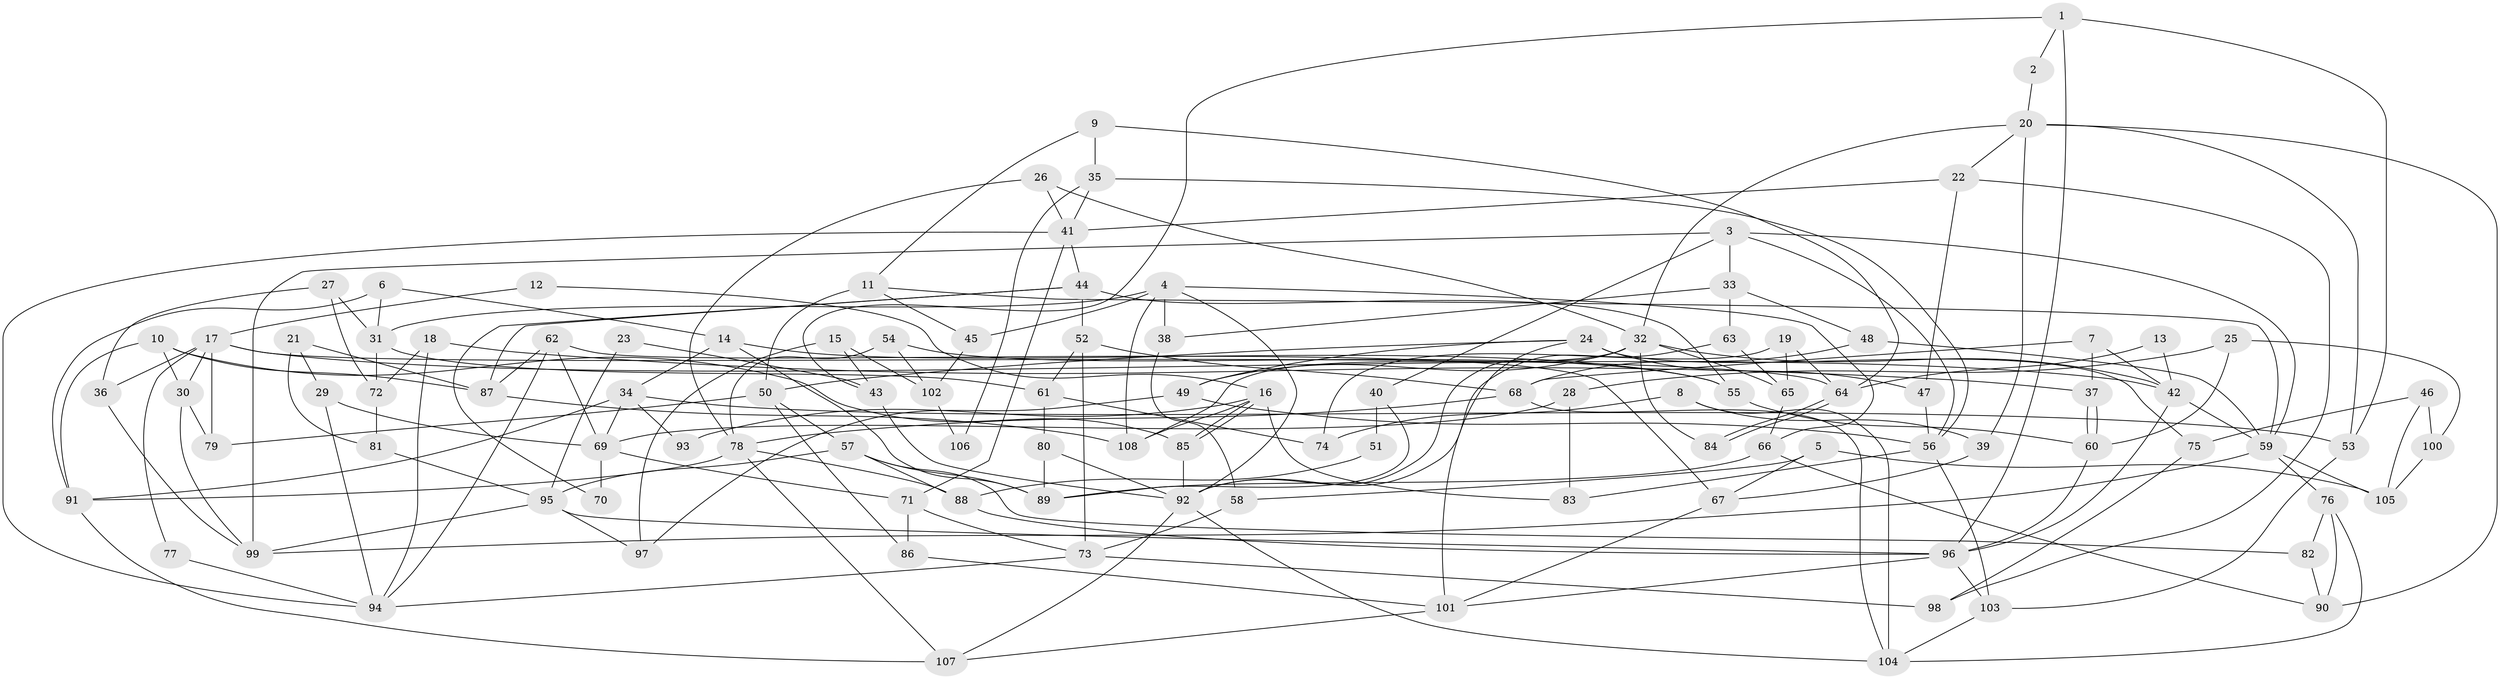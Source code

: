 // Generated by graph-tools (version 1.1) at 2025/50/03/09/25 04:50:21]
// undirected, 108 vertices, 216 edges
graph export_dot {
graph [start="1"]
  node [color=gray90,style=filled];
  1;
  2;
  3;
  4;
  5;
  6;
  7;
  8;
  9;
  10;
  11;
  12;
  13;
  14;
  15;
  16;
  17;
  18;
  19;
  20;
  21;
  22;
  23;
  24;
  25;
  26;
  27;
  28;
  29;
  30;
  31;
  32;
  33;
  34;
  35;
  36;
  37;
  38;
  39;
  40;
  41;
  42;
  43;
  44;
  45;
  46;
  47;
  48;
  49;
  50;
  51;
  52;
  53;
  54;
  55;
  56;
  57;
  58;
  59;
  60;
  61;
  62;
  63;
  64;
  65;
  66;
  67;
  68;
  69;
  70;
  71;
  72;
  73;
  74;
  75;
  76;
  77;
  78;
  79;
  80;
  81;
  82;
  83;
  84;
  85;
  86;
  87;
  88;
  89;
  90;
  91;
  92;
  93;
  94;
  95;
  96;
  97;
  98;
  99;
  100;
  101;
  102;
  103;
  104;
  105;
  106;
  107;
  108;
  1 -- 53;
  1 -- 96;
  1 -- 2;
  1 -- 43;
  2 -- 20;
  3 -- 33;
  3 -- 59;
  3 -- 40;
  3 -- 56;
  3 -- 99;
  4 -- 66;
  4 -- 92;
  4 -- 31;
  4 -- 38;
  4 -- 45;
  4 -- 108;
  5 -- 58;
  5 -- 67;
  5 -- 105;
  6 -- 14;
  6 -- 31;
  6 -- 91;
  7 -- 68;
  7 -- 42;
  7 -- 37;
  8 -- 104;
  8 -- 74;
  8 -- 39;
  9 -- 64;
  9 -- 35;
  9 -- 11;
  10 -- 85;
  10 -- 91;
  10 -- 30;
  10 -- 87;
  11 -- 50;
  11 -- 45;
  11 -- 59;
  12 -- 17;
  12 -- 16;
  13 -- 64;
  13 -- 42;
  14 -- 34;
  14 -- 55;
  14 -- 89;
  15 -- 97;
  15 -- 43;
  15 -- 102;
  16 -- 108;
  16 -- 85;
  16 -- 85;
  16 -- 83;
  16 -- 93;
  17 -- 30;
  17 -- 42;
  17 -- 36;
  17 -- 64;
  17 -- 77;
  17 -- 79;
  18 -- 94;
  18 -- 37;
  18 -- 72;
  19 -- 65;
  19 -- 64;
  19 -- 74;
  20 -- 22;
  20 -- 39;
  20 -- 32;
  20 -- 53;
  20 -- 90;
  21 -- 87;
  21 -- 81;
  21 -- 29;
  22 -- 98;
  22 -- 41;
  22 -- 47;
  23 -- 43;
  23 -- 95;
  24 -- 49;
  24 -- 47;
  24 -- 50;
  24 -- 75;
  24 -- 101;
  25 -- 28;
  25 -- 60;
  25 -- 100;
  26 -- 41;
  26 -- 78;
  26 -- 32;
  27 -- 31;
  27 -- 36;
  27 -- 72;
  28 -- 69;
  28 -- 83;
  29 -- 69;
  29 -- 94;
  30 -- 99;
  30 -- 79;
  31 -- 72;
  31 -- 61;
  32 -- 42;
  32 -- 49;
  32 -- 65;
  32 -- 84;
  32 -- 92;
  32 -- 108;
  33 -- 48;
  33 -- 63;
  33 -- 38;
  34 -- 53;
  34 -- 91;
  34 -- 69;
  34 -- 93;
  35 -- 56;
  35 -- 41;
  35 -- 106;
  36 -- 99;
  37 -- 60;
  37 -- 60;
  38 -- 58;
  39 -- 67;
  40 -- 89;
  40 -- 51;
  41 -- 44;
  41 -- 94;
  41 -- 71;
  42 -- 59;
  42 -- 96;
  43 -- 92;
  44 -- 55;
  44 -- 87;
  44 -- 52;
  44 -- 70;
  45 -- 102;
  46 -- 105;
  46 -- 100;
  46 -- 75;
  47 -- 56;
  48 -- 59;
  48 -- 68;
  49 -- 56;
  49 -- 97;
  50 -- 79;
  50 -- 57;
  50 -- 86;
  51 -- 88;
  52 -- 73;
  52 -- 61;
  52 -- 68;
  53 -- 103;
  54 -- 78;
  54 -- 102;
  54 -- 55;
  55 -- 60;
  56 -- 103;
  56 -- 83;
  57 -- 82;
  57 -- 88;
  57 -- 89;
  57 -- 95;
  58 -- 73;
  59 -- 99;
  59 -- 76;
  59 -- 105;
  60 -- 96;
  61 -- 74;
  61 -- 80;
  62 -- 87;
  62 -- 69;
  62 -- 67;
  62 -- 94;
  63 -- 65;
  63 -- 92;
  64 -- 84;
  64 -- 84;
  65 -- 66;
  66 -- 90;
  66 -- 89;
  67 -- 101;
  68 -- 78;
  68 -- 104;
  69 -- 71;
  69 -- 70;
  71 -- 86;
  71 -- 73;
  72 -- 81;
  73 -- 94;
  73 -- 98;
  75 -- 98;
  76 -- 104;
  76 -- 82;
  76 -- 90;
  77 -- 94;
  78 -- 91;
  78 -- 88;
  78 -- 107;
  80 -- 89;
  80 -- 92;
  81 -- 95;
  82 -- 90;
  85 -- 92;
  86 -- 101;
  87 -- 108;
  88 -- 96;
  91 -- 107;
  92 -- 104;
  92 -- 107;
  95 -- 96;
  95 -- 97;
  95 -- 99;
  96 -- 101;
  96 -- 103;
  100 -- 105;
  101 -- 107;
  102 -- 106;
  103 -- 104;
}
